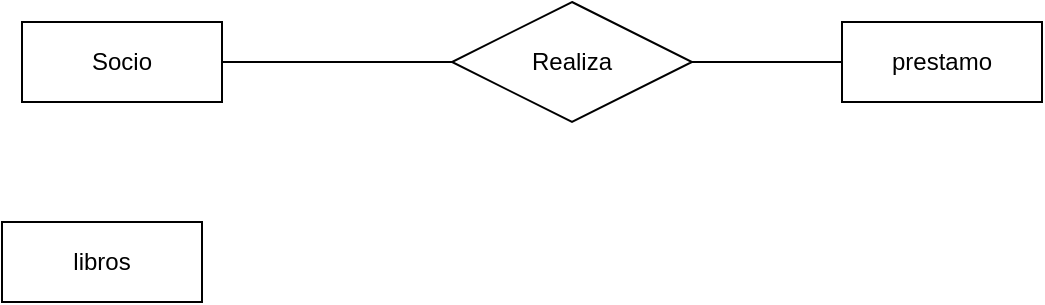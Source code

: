 <mxfile version="22.0.0" type="github">
  <diagram id="R2lEEEUBdFMjLlhIrx00" name="Page-1">
    <mxGraphModel dx="1434" dy="795" grid="1" gridSize="10" guides="1" tooltips="1" connect="1" arrows="1" fold="1" page="1" pageScale="1" pageWidth="850" pageHeight="1100" math="0" shadow="0" extFonts="Permanent Marker^https://fonts.googleapis.com/css?family=Permanent+Marker">
      <root>
        <mxCell id="0" />
        <mxCell id="1" parent="0" />
        <mxCell id="SclsqpuRcJZQpSP1ko7Q-3" value="&lt;div&gt;prestamo&lt;/div&gt;" style="whiteSpace=wrap;html=1;align=center;" vertex="1" parent="1">
          <mxGeometry x="500" y="200" width="100" height="40" as="geometry" />
        </mxCell>
        <mxCell id="SclsqpuRcJZQpSP1ko7Q-4" value="&lt;div&gt;Socio&lt;/div&gt;" style="whiteSpace=wrap;html=1;align=center;" vertex="1" parent="1">
          <mxGeometry x="90" y="200" width="100" height="40" as="geometry" />
        </mxCell>
        <mxCell id="SclsqpuRcJZQpSP1ko7Q-5" value="&lt;div&gt;libros&lt;/div&gt;" style="whiteSpace=wrap;html=1;align=center;" vertex="1" parent="1">
          <mxGeometry x="80" y="300" width="100" height="40" as="geometry" />
        </mxCell>
        <mxCell id="SclsqpuRcJZQpSP1ko7Q-7" value="Realiza" style="shape=rhombus;perimeter=rhombusPerimeter;whiteSpace=wrap;html=1;align=center;" vertex="1" parent="1">
          <mxGeometry x="305" y="190" width="120" height="60" as="geometry" />
        </mxCell>
        <mxCell id="SclsqpuRcJZQpSP1ko7Q-8" value="" style="endArrow=none;html=1;rounded=0;exitX=0;exitY=0.5;exitDx=0;exitDy=0;entryX=1;entryY=0.5;entryDx=0;entryDy=0;" edge="1" parent="1" source="SclsqpuRcJZQpSP1ko7Q-7" target="SclsqpuRcJZQpSP1ko7Q-4">
          <mxGeometry width="50" height="50" relative="1" as="geometry">
            <mxPoint x="400" y="200" as="sourcePoint" />
            <mxPoint x="450" y="150" as="targetPoint" />
          </mxGeometry>
        </mxCell>
        <mxCell id="SclsqpuRcJZQpSP1ko7Q-9" value="" style="endArrow=none;html=1;rounded=0;entryX=0;entryY=0.5;entryDx=0;entryDy=0;exitX=1;exitY=0.5;exitDx=0;exitDy=0;" edge="1" parent="1" source="SclsqpuRcJZQpSP1ko7Q-7" target="SclsqpuRcJZQpSP1ko7Q-3">
          <mxGeometry width="50" height="50" relative="1" as="geometry">
            <mxPoint x="400" y="200" as="sourcePoint" />
            <mxPoint x="450" y="150" as="targetPoint" />
          </mxGeometry>
        </mxCell>
      </root>
    </mxGraphModel>
  </diagram>
</mxfile>

